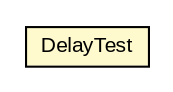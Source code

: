 #!/usr/local/bin/dot
#
# Class diagram 
# Generated by UMLGraph version R5_6-24-gf6e263 (http://www.umlgraph.org/)
#

digraph G {
	edge [fontname="arial",fontsize=10,labelfontname="arial",labelfontsize=10];
	node [fontname="arial",fontsize=10,shape=plaintext];
	nodesep=0.25;
	ranksep=0.5;
	// org.osmdroid.util.DelayTest
	c71577 [label=<<table title="org.osmdroid.util.DelayTest" border="0" cellborder="1" cellspacing="0" cellpadding="2" port="p" bgcolor="lemonChiffon" href="./DelayTest.html">
		<tr><td><table border="0" cellspacing="0" cellpadding="1">
<tr><td align="center" balign="center"> DelayTest </td></tr>
		</table></td></tr>
		</table>>, URL="./DelayTest.html", fontname="arial", fontcolor="black", fontsize=10.0];
}

